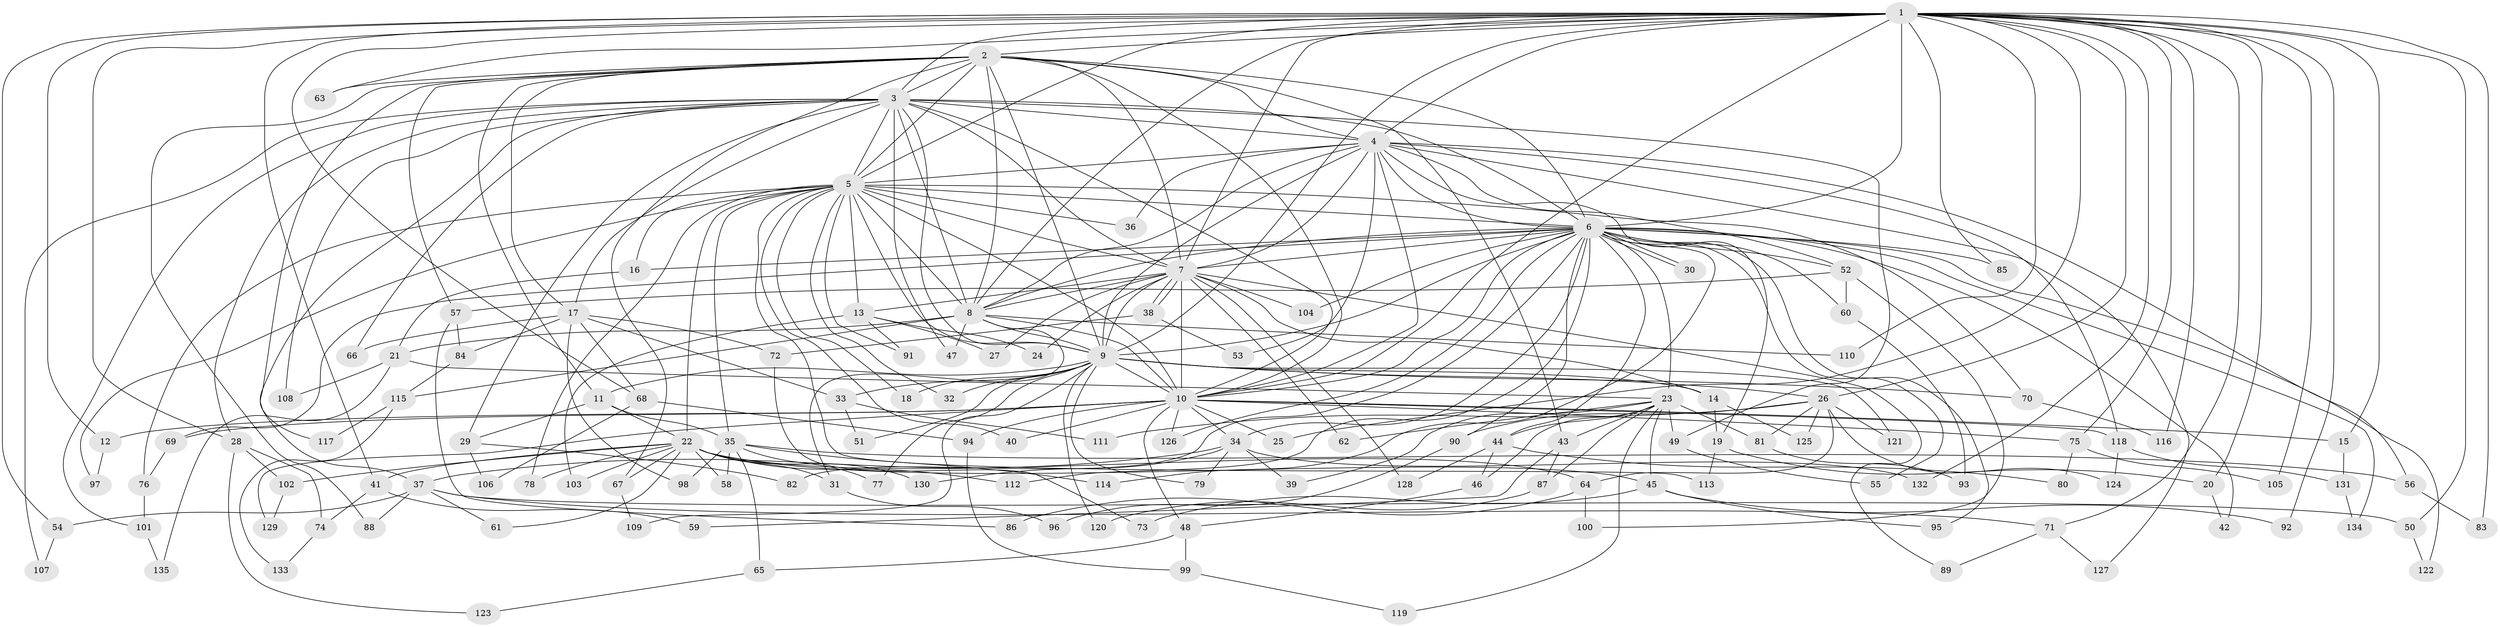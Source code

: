 // coarse degree distribution, {24: 0.012345679012345678, 16: 0.012345679012345678, 17: 0.024691358024691357, 18: 0.012345679012345678, 20: 0.012345679012345678, 26: 0.012345679012345678, 19: 0.012345679012345678, 12: 0.012345679012345678, 21: 0.012345679012345678, 11: 0.012345679012345678, 3: 0.20987654320987653, 6: 0.024691358024691357, 4: 0.12345679012345678, 8: 0.012345679012345678, 2: 0.4074074074074074, 15: 0.012345679012345678, 14: 0.012345679012345678, 7: 0.012345679012345678, 13: 0.012345679012345678, 5: 0.037037037037037035}
// Generated by graph-tools (version 1.1) at 2025/17/03/04/25 18:17:27]
// undirected, 135 vertices, 295 edges
graph export_dot {
graph [start="1"]
  node [color=gray90,style=filled];
  1;
  2;
  3;
  4;
  5;
  6;
  7;
  8;
  9;
  10;
  11;
  12;
  13;
  14;
  15;
  16;
  17;
  18;
  19;
  20;
  21;
  22;
  23;
  24;
  25;
  26;
  27;
  28;
  29;
  30;
  31;
  32;
  33;
  34;
  35;
  36;
  37;
  38;
  39;
  40;
  41;
  42;
  43;
  44;
  45;
  46;
  47;
  48;
  49;
  50;
  51;
  52;
  53;
  54;
  55;
  56;
  57;
  58;
  59;
  60;
  61;
  62;
  63;
  64;
  65;
  66;
  67;
  68;
  69;
  70;
  71;
  72;
  73;
  74;
  75;
  76;
  77;
  78;
  79;
  80;
  81;
  82;
  83;
  84;
  85;
  86;
  87;
  88;
  89;
  90;
  91;
  92;
  93;
  94;
  95;
  96;
  97;
  98;
  99;
  100;
  101;
  102;
  103;
  104;
  105;
  106;
  107;
  108;
  109;
  110;
  111;
  112;
  113;
  114;
  115;
  116;
  117;
  118;
  119;
  120;
  121;
  122;
  123;
  124;
  125;
  126;
  127;
  128;
  129;
  130;
  131;
  132;
  133;
  134;
  135;
  1 -- 2;
  1 -- 3;
  1 -- 4;
  1 -- 5;
  1 -- 6;
  1 -- 7;
  1 -- 8;
  1 -- 9;
  1 -- 10;
  1 -- 12;
  1 -- 15;
  1 -- 20;
  1 -- 25;
  1 -- 26;
  1 -- 28;
  1 -- 41;
  1 -- 50;
  1 -- 54;
  1 -- 63;
  1 -- 68;
  1 -- 71;
  1 -- 75;
  1 -- 83;
  1 -- 85;
  1 -- 92;
  1 -- 105;
  1 -- 110;
  1 -- 116;
  1 -- 132;
  2 -- 3;
  2 -- 4;
  2 -- 5;
  2 -- 6;
  2 -- 7;
  2 -- 8;
  2 -- 9;
  2 -- 10;
  2 -- 11;
  2 -- 17;
  2 -- 43;
  2 -- 57;
  2 -- 63;
  2 -- 67;
  2 -- 88;
  2 -- 117;
  3 -- 4;
  3 -- 5;
  3 -- 6;
  3 -- 7;
  3 -- 8;
  3 -- 9;
  3 -- 10;
  3 -- 17;
  3 -- 28;
  3 -- 29;
  3 -- 37;
  3 -- 47;
  3 -- 49;
  3 -- 66;
  3 -- 101;
  3 -- 107;
  3 -- 108;
  4 -- 5;
  4 -- 6;
  4 -- 7;
  4 -- 8;
  4 -- 9;
  4 -- 10;
  4 -- 19;
  4 -- 36;
  4 -- 52;
  4 -- 53;
  4 -- 56;
  4 -- 118;
  4 -- 127;
  5 -- 6;
  5 -- 7;
  5 -- 8;
  5 -- 9;
  5 -- 10;
  5 -- 13;
  5 -- 16;
  5 -- 18;
  5 -- 22;
  5 -- 32;
  5 -- 35;
  5 -- 36;
  5 -- 40;
  5 -- 70;
  5 -- 76;
  5 -- 78;
  5 -- 91;
  5 -- 97;
  5 -- 113;
  6 -- 7;
  6 -- 8;
  6 -- 9;
  6 -- 10;
  6 -- 16;
  6 -- 23;
  6 -- 30;
  6 -- 30;
  6 -- 34;
  6 -- 42;
  6 -- 44;
  6 -- 52;
  6 -- 55;
  6 -- 60;
  6 -- 69;
  6 -- 82;
  6 -- 85;
  6 -- 90;
  6 -- 95;
  6 -- 104;
  6 -- 112;
  6 -- 114;
  6 -- 122;
  6 -- 126;
  6 -- 134;
  7 -- 8;
  7 -- 9;
  7 -- 10;
  7 -- 13;
  7 -- 14;
  7 -- 24;
  7 -- 27;
  7 -- 38;
  7 -- 38;
  7 -- 62;
  7 -- 89;
  7 -- 104;
  7 -- 128;
  8 -- 9;
  8 -- 10;
  8 -- 21;
  8 -- 31;
  8 -- 47;
  8 -- 110;
  8 -- 115;
  9 -- 10;
  9 -- 11;
  9 -- 14;
  9 -- 18;
  9 -- 26;
  9 -- 32;
  9 -- 33;
  9 -- 51;
  9 -- 70;
  9 -- 77;
  9 -- 79;
  9 -- 109;
  9 -- 120;
  9 -- 121;
  10 -- 12;
  10 -- 15;
  10 -- 25;
  10 -- 34;
  10 -- 40;
  10 -- 48;
  10 -- 69;
  10 -- 75;
  10 -- 94;
  10 -- 118;
  10 -- 126;
  10 -- 129;
  11 -- 22;
  11 -- 29;
  11 -- 35;
  12 -- 97;
  13 -- 24;
  13 -- 27;
  13 -- 91;
  13 -- 103;
  14 -- 19;
  14 -- 125;
  15 -- 131;
  16 -- 21;
  17 -- 33;
  17 -- 66;
  17 -- 68;
  17 -- 72;
  17 -- 84;
  17 -- 98;
  19 -- 20;
  19 -- 113;
  20 -- 42;
  21 -- 23;
  21 -- 108;
  21 -- 135;
  22 -- 31;
  22 -- 41;
  22 -- 45;
  22 -- 58;
  22 -- 61;
  22 -- 64;
  22 -- 67;
  22 -- 78;
  22 -- 102;
  22 -- 103;
  22 -- 112;
  22 -- 130;
  23 -- 39;
  23 -- 43;
  23 -- 44;
  23 -- 45;
  23 -- 46;
  23 -- 49;
  23 -- 62;
  23 -- 81;
  23 -- 87;
  23 -- 119;
  26 -- 64;
  26 -- 81;
  26 -- 90;
  26 -- 111;
  26 -- 121;
  26 -- 124;
  26 -- 125;
  28 -- 74;
  28 -- 102;
  28 -- 123;
  29 -- 82;
  29 -- 106;
  31 -- 96;
  33 -- 51;
  33 -- 111;
  34 -- 37;
  34 -- 39;
  34 -- 79;
  34 -- 130;
  34 -- 132;
  35 -- 56;
  35 -- 58;
  35 -- 65;
  35 -- 77;
  35 -- 98;
  35 -- 114;
  37 -- 50;
  37 -- 54;
  37 -- 61;
  37 -- 71;
  37 -- 88;
  38 -- 53;
  38 -- 72;
  41 -- 59;
  41 -- 74;
  43 -- 59;
  43 -- 87;
  44 -- 46;
  44 -- 80;
  44 -- 128;
  45 -- 73;
  45 -- 92;
  45 -- 95;
  46 -- 48;
  48 -- 65;
  48 -- 99;
  49 -- 55;
  50 -- 122;
  52 -- 57;
  52 -- 60;
  52 -- 100;
  54 -- 107;
  56 -- 83;
  57 -- 84;
  57 -- 86;
  60 -- 93;
  64 -- 86;
  64 -- 100;
  65 -- 123;
  67 -- 109;
  68 -- 94;
  68 -- 106;
  69 -- 76;
  70 -- 116;
  71 -- 89;
  71 -- 127;
  72 -- 73;
  74 -- 133;
  75 -- 80;
  75 -- 105;
  76 -- 101;
  81 -- 93;
  84 -- 115;
  87 -- 120;
  90 -- 96;
  94 -- 99;
  99 -- 119;
  101 -- 135;
  102 -- 129;
  115 -- 117;
  115 -- 133;
  118 -- 124;
  118 -- 131;
  131 -- 134;
}
